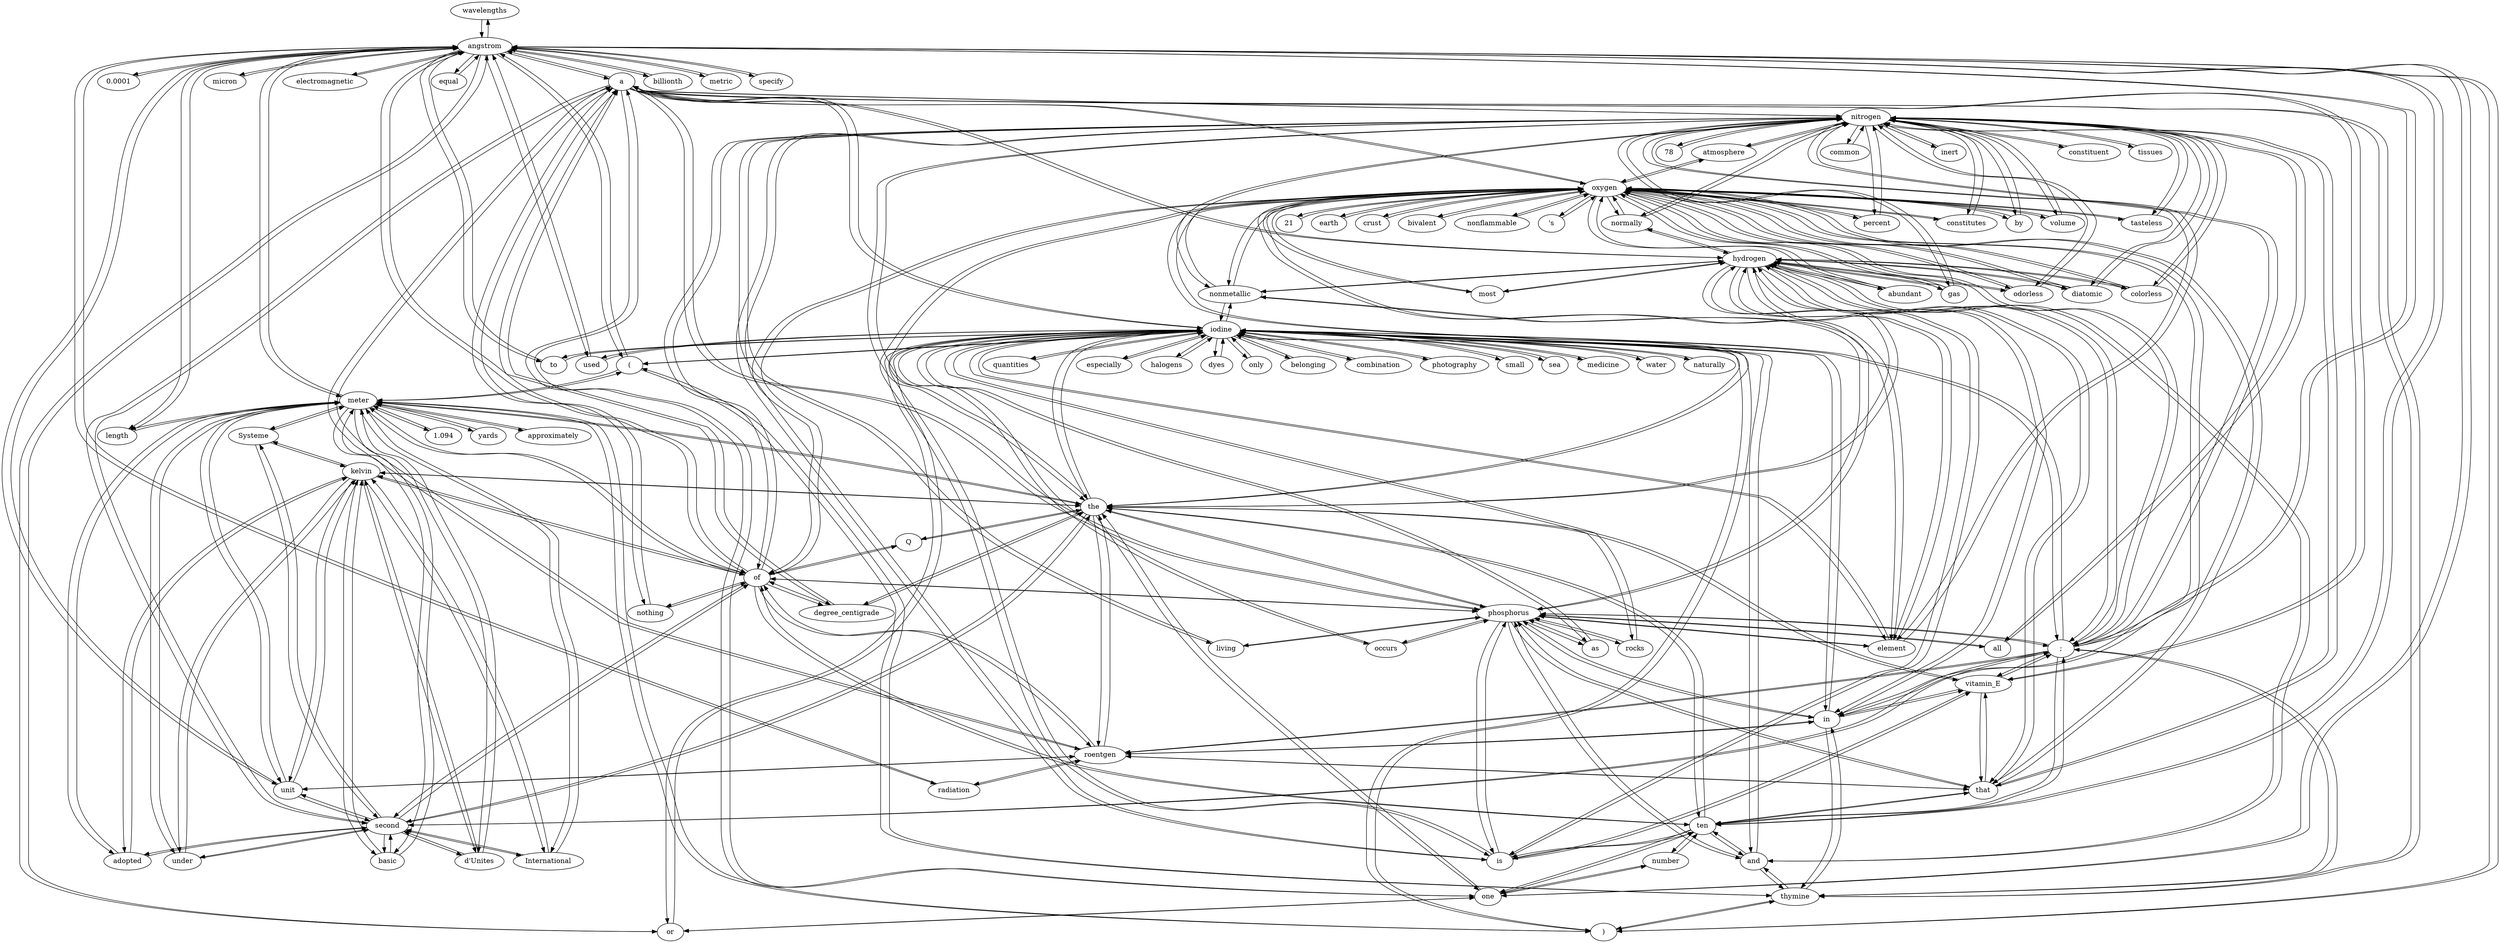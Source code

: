 strict digraph G {
wavelengths;
atmosphere;
Systeme;
percent;
all;
meter;
nitrogen;
"0.0001";
abundant;
21;
"(";
to;
only;
micron;
constitutes;
under;
belonging;
combination;
photography;
oxygen;
rocks;
common;
small;
ten;
thymine;
second;
nonmetallic;
sea;
earth;
International;
living;
electromagnetic;
crust;
medicine;
";";
occurs;
roentgen;
"1.094";
inert;
colorless;
water;
yards;
by;
of;
bivalent;
equal;
length;
or;
number;
one;
approximately;
unit;
billionth;
adopted;
basic;
phosphorus;
metric;
naturally;
that;
quantities;
gas;
volume;
constituent;
specify;
degree_centigrade;
and;
iodine;
is;
tissues;
vitamin_E;
as;
in;
hydrogen;
nonflammable;
")";
tasteless;
radiation;
angstrom;
"d'Unites";
used;
"'s";
kelvin;
Q;
most;
odorless;
nothing;
78;
a;
especially;
halogens;
element;
diatomic;
dyes;
the;
normally;
wavelengths -> angstrom;
atmosphere -> oxygen;
atmosphere -> nitrogen;
Systeme -> kelvin;
Systeme -> second;
Systeme -> meter;
percent -> oxygen;
percent -> nitrogen;
all -> nitrogen;
all -> phosphorus;
meter -> "d'Unites";
meter -> adopted;
meter -> Systeme;
meter -> ")";
meter -> "(";
meter -> basic;
meter -> approximately;
meter -> length;
meter -> of;
meter -> angstrom;
meter -> yards;
meter -> under;
meter -> International;
meter -> the;
meter -> unit;
meter -> "1.094";
nitrogen -> atmosphere;
nitrogen -> is;
nitrogen -> tissues;
nitrogen -> all;
nitrogen -> living;
nitrogen -> colorless;
nitrogen -> percent;
nitrogen -> that;
nitrogen -> constitutes;
nitrogen -> ";";
nitrogen -> inert;
nitrogen -> tasteless;
nitrogen -> gas;
nitrogen -> volume;
nitrogen -> constituent;
nitrogen -> by;
nitrogen -> 78;
nitrogen -> a;
nitrogen -> of;
nitrogen -> element;
nitrogen -> common;
nitrogen -> diatomic;
nitrogen -> odorless;
nitrogen -> the;
nitrogen -> normally;
nitrogen -> nonmetallic;
"0.0001" -> angstrom;
abundant -> hydrogen;
abundant -> oxygen;
21 -> oxygen;
"(" -> thymine;
"(" -> iodine;
"(" -> angstrom;
"(" -> meter;
to -> iodine;
to -> angstrom;
only -> iodine;
micron -> angstrom;
constitutes -> oxygen;
constitutes -> nitrogen;
under -> kelvin;
under -> second;
under -> meter;
belonging -> iodine;
combination -> iodine;
photography -> iodine;
oxygen -> atmosphere;
oxygen -> percent;
oxygen -> is;
oxygen -> in;
oxygen -> earth;
oxygen -> abundant;
oxygen -> nonflammable;
oxygen -> 21;
oxygen -> that;
oxygen -> crust;
oxygen -> constitutes;
oxygen -> ";";
oxygen -> "'s";
oxygen -> tasteless;
oxygen -> gas;
oxygen -> volume;
oxygen -> most;
oxygen -> by;
oxygen -> a;
oxygen -> of;
oxygen -> bivalent;
oxygen -> colorless;
oxygen -> element;
oxygen -> diatomic;
oxygen -> odorless;
oxygen -> the;
oxygen -> normally;
oxygen -> nonmetallic;
rocks -> iodine;
rocks -> phosphorus;
common -> nitrogen;
small -> iodine;
ten -> and;
ten -> that;
ten -> of;
ten -> is;
ten -> number;
ten -> one;
ten -> angstrom;
ten -> ";";
ten -> the;
thymine -> and;
thymine -> a;
thymine -> ")";
thymine -> "(";
thymine -> in;
thymine -> ";";
second -> a;
second -> "d'Unites";
second -> Systeme;
second -> of;
second -> basic;
second -> adopted;
second -> under;
second -> International;
second -> ";";
second -> the;
second -> unit;
nonmetallic -> hydrogen;
nonmetallic -> iodine;
nonmetallic -> oxygen;
nonmetallic -> nitrogen;
nonmetallic -> phosphorus;
sea -> iodine;
earth -> oxygen;
International -> kelvin;
International -> second;
International -> meter;
living -> nitrogen;
living -> phosphorus;
electromagnetic -> angstrom;
crust -> oxygen;
medicine -> iodine;
";" -> iodine;
";" -> oxygen;
";" -> ten;
";" -> thymine;
";" -> vitamin_E;
";" -> second;
";" -> angstrom;
";" -> nitrogen;
";" -> hydrogen;
";" -> roentgen;
";" -> phosphorus;
occurs -> iodine;
occurs -> phosphorus;
roentgen -> a;
roentgen -> that;
roentgen -> of;
roentgen -> radiation;
roentgen -> in;
roentgen -> ";";
roentgen -> the;
roentgen -> unit;
"1.094" -> meter;
inert -> nitrogen;
colorless -> hydrogen;
colorless -> oxygen;
colorless -> nitrogen;
water -> iodine;
yards -> meter;
by -> oxygen;
by -> nitrogen;
of -> oxygen;
of -> ten;
of -> kelvin;
of -> meter;
of -> Q;
of -> second;
of -> angstrom;
of -> nitrogen;
of -> nothing;
of -> degree_centigrade;
of -> roentgen;
of -> phosphorus;
bivalent -> oxygen;
equal -> angstrom;
length -> angstrom;
length -> meter;
or -> iodine;
or -> angstrom;
or -> one;
number -> ten;
number -> one;
one -> a;
one -> ten;
one -> number;
one -> angstrom;
one -> the;
one -> or;
approximately -> meter;
unit -> kelvin;
unit -> second;
unit -> angstrom;
unit -> roentgen;
unit -> meter;
billionth -> angstrom;
adopted -> kelvin;
adopted -> second;
adopted -> meter;
basic -> kelvin;
basic -> second;
basic -> meter;
phosphorus -> and;
phosphorus -> living;
phosphorus -> all;
phosphorus -> that;
phosphorus -> of;
phosphorus -> is;
phosphorus -> element;
phosphorus -> as;
phosphorus -> nonmetallic;
phosphorus -> a;
phosphorus -> in;
phosphorus -> ";";
phosphorus -> rocks;
phosphorus -> the;
phosphorus -> occurs;
metric -> angstrom;
naturally -> iodine;
that -> ten;
that -> oxygen;
that -> vitamin_E;
that -> nitrogen;
that -> hydrogen;
that -> roentgen;
that -> phosphorus;
quantities -> iodine;
gas -> hydrogen;
gas -> oxygen;
gas -> nitrogen;
volume -> oxygen;
volume -> nitrogen;
constituent -> nitrogen;
specify -> angstrom;
degree_centigrade -> a;
degree_centigrade -> of;
degree_centigrade -> the;
and -> hydrogen;
and -> thymine;
and -> iodine;
and -> ten;
and -> phosphorus;
iodine -> and;
iodine -> as;
iodine -> nonmetallic;
iodine -> sea;
iodine -> in;
iodine -> rocks;
iodine -> ")";
iodine -> "(";
iodine -> to;
iodine -> only;
iodine -> medicine;
iodine -> ";";
iodine -> occurs;
iodine -> naturally;
iodine -> belonging;
iodine -> used;
iodine -> combination;
iodine -> quantities;
iodine -> photography;
iodine -> water;
iodine -> a;
iodine -> especially;
iodine -> halogens;
iodine -> element;
iodine -> small;
iodine -> dyes;
iodine -> the;
iodine -> or;
is -> ten;
is -> oxygen;
is -> vitamin_E;
is -> nitrogen;
is -> hydrogen;
is -> phosphorus;
tissues -> nitrogen;
vitamin_E -> a;
vitamin_E -> that;
vitamin_E -> is;
vitamin_E -> in;
vitamin_E -> the;
vitamin_E -> ";";
as -> iodine;
as -> phosphorus;
in -> iodine;
in -> oxygen;
in -> thymine;
in -> vitamin_E;
in -> hydrogen;
in -> roentgen;
in -> phosphorus;
hydrogen -> and;
hydrogen -> a;
hydrogen -> that;
hydrogen -> is;
hydrogen -> colorless;
hydrogen -> gas;
hydrogen -> element;
hydrogen -> most;
hydrogen -> nonmetallic;
hydrogen -> diatomic;
hydrogen -> in;
hydrogen -> odorless;
hydrogen -> ";";
hydrogen -> abundant;
hydrogen -> normally;
hydrogen -> the;
nonflammable -> oxygen;
")" -> thymine;
")" -> iodine;
")" -> angstrom;
")" -> meter;
tasteless -> oxygen;
tasteless -> nitrogen;
radiation -> angstrom;
radiation -> roentgen;
angstrom -> wavelengths;
angstrom -> ten;
angstrom -> metric;
angstrom -> meter;
angstrom -> one;
angstrom -> "0.0001";
angstrom -> unit;
angstrom -> billionth;
angstrom -> ")";
angstrom -> "(";
angstrom -> radiation;
angstrom -> to;
angstrom -> micron;
angstrom -> ";";
angstrom -> used;
angstrom -> specify;
angstrom -> a;
angstrom -> of;
angstrom -> equal;
angstrom -> length;
angstrom -> electromagnetic;
angstrom -> or;
"d'Unites" -> kelvin;
"d'Unites" -> second;
"d'Unites" -> meter;
used -> iodine;
used -> angstrom;
"'s" -> oxygen;
kelvin -> "d'Unites";
kelvin -> Systeme;
kelvin -> of;
kelvin -> under;
kelvin -> adopted;
kelvin -> basic;
kelvin -> International;
kelvin -> the;
kelvin -> unit;
Q -> of;
Q -> the;
most -> hydrogen;
most -> oxygen;
odorless -> hydrogen;
odorless -> oxygen;
odorless -> nitrogen;
nothing -> a;
nothing -> of;
78 -> nitrogen;
a -> iodine;
a -> oxygen;
a -> thymine;
a -> degree_centigrade;
a -> vitamin_E;
a -> second;
a -> angstrom;
a -> nitrogen;
a -> nothing;
a -> one;
a -> hydrogen;
a -> roentgen;
a -> phosphorus;
especially -> iodine;
halogens -> iodine;
element -> hydrogen;
element -> iodine;
element -> oxygen;
element -> nitrogen;
element -> phosphorus;
diatomic -> hydrogen;
diatomic -> oxygen;
diatomic -> nitrogen;
dyes -> iodine;
the -> iodine;
the -> oxygen;
the -> ten;
the -> kelvin;
the -> meter;
the -> vitamin_E;
the -> Q;
the -> second;
the -> degree_centigrade;
the -> nitrogen;
the -> one;
the -> hydrogen;
the -> roentgen;
the -> phosphorus;
normally -> hydrogen;
normally -> oxygen;
normally -> nitrogen;
}
